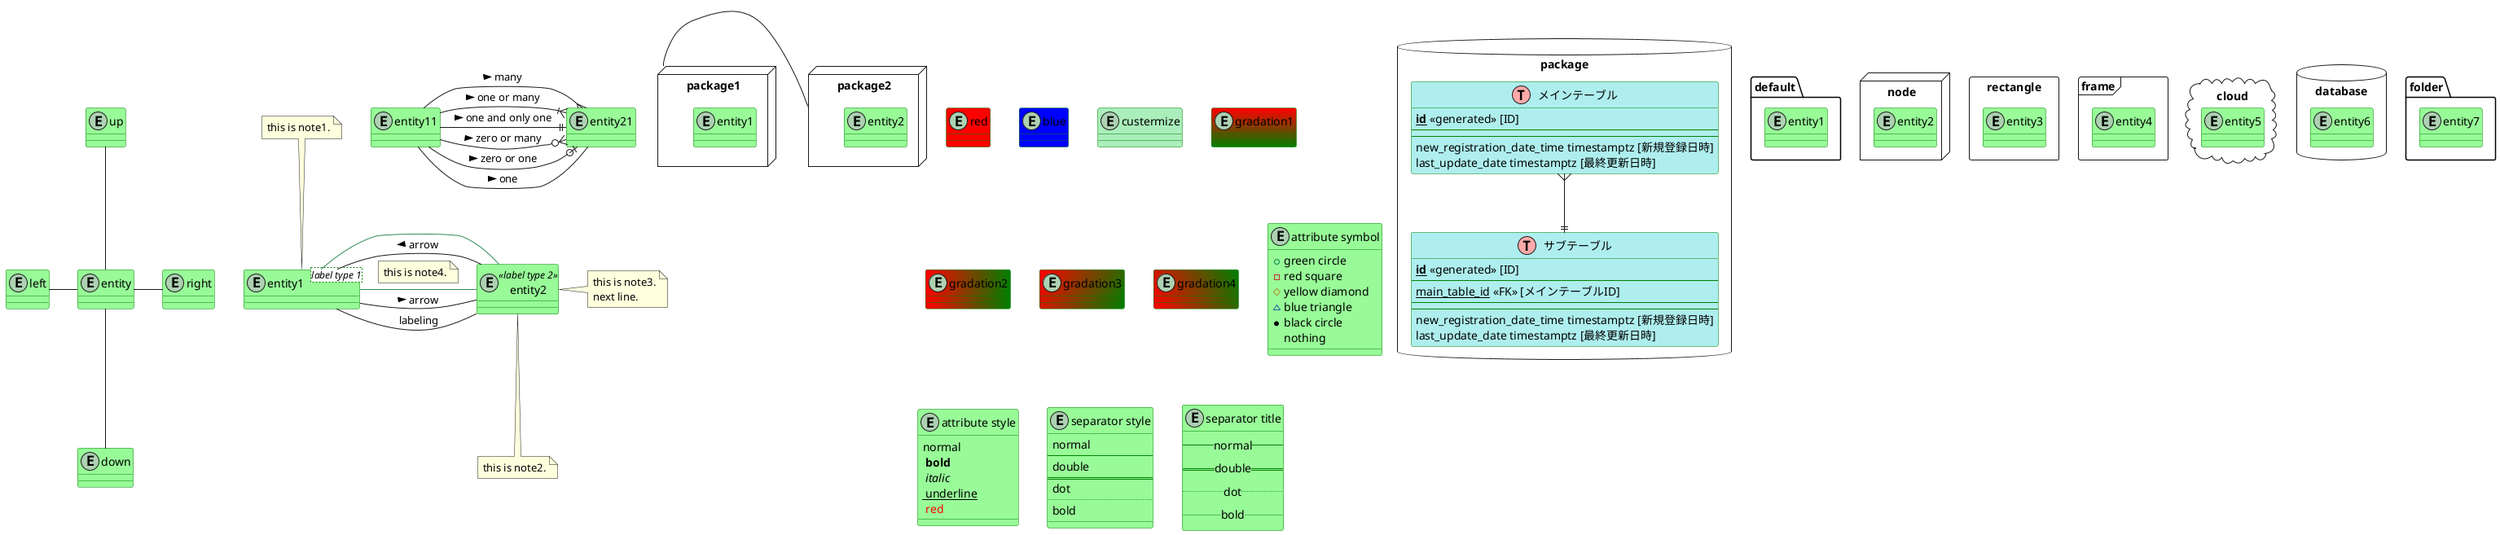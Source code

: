 
' PlantUML ER図ファイルの拡張子 puml

' --------------------------------------------------
' ルール
' テーブルの背景色
' リソースエンティティ
' #PaleTurquoise
' 水色 緑色系 (落ち着いた色)
' --------------------------------------------------

' --------------------------------------------------
' イベントエンティティ
' #NavajoWhite
' 黄色 オレンジ色系 (活発な色)
' --------------------------------------------------

' --------------------------------------------------
' |o-- 0 か 1
' ||-- 1 のみ
' }o-- 0 以上
' }|-- 1 以上
' registration_records }-d-|| countries
' --------------------------------------------------


' --------------------------------------------------
' テンプレート
' --------------------------------------------------

@startuml table_name

!define Table(name,desc) entity name as "desc" << (T,#FFAAAA) >>
!define primary_key(x) <b><u>x</u></b>
!define foreign_key(x) <u>x</u>

' パッケージ
package package <<Database>> {

' テーブルの名前小文字複数形スネークケース
Table(main_tables, "メインテーブル") #PaleTurquoise {
    primary_key(id) <<generated>> [ID]
    --
    ' テーブルのカラム名 小文字スネークケース
    --
    ' 日付
    new_registration_date_time timestamptz [新規登録日時]
    last_update_date timestamptz [最終更新日時]
}

Table(sub_tables, "サブテーブル") #PaleTurquoise {
    primary_key(id) <<generated>> [ID]
    --
    ' 外部キー
    foreign_key(main_table_id) <<FK>> [メインテーブルID]
    --
    ' テーブルのカラム名 小文字スネークケース
    --
    ' 日付
    new_registration_date_time timestamptz [新規登録日時]
    last_update_date timestamptz [最終更新日時]
}



 main_tables }--|| sub_tables

'パッケージの閉じカッコ
}

' エンティティ色変更
entity red #red {
}
entity blue #blue {
}
entity custermize #AAEEBB {
}
entity gradation1 #red-green {
}
entity gradation2 #red|green {
}
entity gradation3 #red/green {
}
entity gradation4 #red\green {
}

' エンティティにラベル付け
entity entity1 <label type 1> {
}
entity entity2 <<label type 2>> {
}

' 属性の頭のマークをつける
entity "attribute symbol" {
    + green circle
    - red square
    # yellow diamond
    ~ blue triangle
    * black circle
    nothing
}

' 太文字や斜体
entity "attribute style" {
    normal
    <b> bold
    <i> italic
    <u> underline
    <color:RED> red
}

' セパレーター
entity "separator style" {
    normal
    --
    double
    ==
    dot
    ..
    bold
    __
}

' セパレータ タイトル付き
entity "separator title" {
    -- normal --
    == double ==
    .. dot ..
    __ bold __
}

' リレーション 上下左右指定
entity entity {
}
entity up {
}
entity down {
}
entity right {
}
entity left {
}
entity -up- up
entity -do- down
entity -ri- right
entity -le- left

entity entity1 {
}
entity entity2 {
}
entity1 -ri- entity2 : labeling
entity1 -ri- entity2 : arrow >
entity1 -ri- entity2 : arrow <


entity entity11 {
}
entity entity21 {
}
entity11 -ri- entity21 : one >
entity11 -ri-o| entity21 : zero or one >
entity11 -ri-o{ entity21 : zero or many >
entity11 -ri-|| entity21 : one and only one >
entity11 -ri-|{ entity21 : one or many >
entity11 -ri-{ entity21 : many >

package default {
    entity entity1 {
    }
}
package node <<Node>> {
    entity entity2 {
    }
}
package rectangle <<Rectangle>> {
    entity entity3 {
    }
}
package frame <<Frame>> {
    entity entity4 {
    }
}
package cloud <<Cloud>> {
    entity entity5 {
    }
}
package database <<Database>> {
    entity entity6 {
    }
}
package folder <<Folder>> {
    entity entity7 {
    }
}
    
    
    package package1 <<Node>> {
    entity entity1 {
    }
}
package package2 <<Node>> {
    entity entity2 {
    }
}
package1 -ri- package2
    

    
skinparam class {
    BackgroundColor PaleGreen
    ArrowColor SeaGreen
    BorderColor Green
}
entity entity1 {
}
entity entity2 {
}
entity1 -ri- entity2

    
entity entity1 {
}
entity entity2 {
}
note top of entity1 : this is note1.
note bottom of entity2 : this is note2.
note right of entity2 : this is note3.\nnext line.
entity1 -ri- entity2
note on link : this is note4.
    
@enduml

